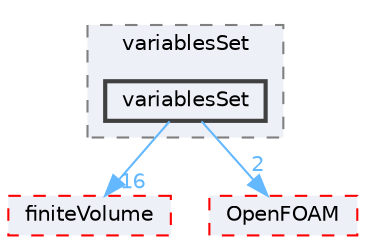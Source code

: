 digraph "src/optimisation/adjointOptimisation/adjoint/solvers/variablesSet/variablesSet"
{
 // LATEX_PDF_SIZE
  bgcolor="transparent";
  edge [fontname=Helvetica,fontsize=10,labelfontname=Helvetica,labelfontsize=10];
  node [fontname=Helvetica,fontsize=10,shape=box,height=0.2,width=0.4];
  compound=true
  subgraph clusterdir_195a59111b2a8c42961aaea2cfc6eba5 {
    graph [ bgcolor="#edf0f7", pencolor="grey50", label="variablesSet", fontname=Helvetica,fontsize=10 style="filled,dashed", URL="dir_195a59111b2a8c42961aaea2cfc6eba5.html",tooltip=""]
  dir_af23b64afe41f227ffda07f3bd24be60 [label="variablesSet", fillcolor="#edf0f7", color="grey25", style="filled,bold", URL="dir_af23b64afe41f227ffda07f3bd24be60.html",tooltip=""];
  }
  dir_9bd15774b555cf7259a6fa18f99fe99b [label="finiteVolume", fillcolor="#edf0f7", color="red", style="filled,dashed", URL="dir_9bd15774b555cf7259a6fa18f99fe99b.html",tooltip=""];
  dir_c5473ff19b20e6ec4dfe5c310b3778a8 [label="OpenFOAM", fillcolor="#edf0f7", color="red", style="filled,dashed", URL="dir_c5473ff19b20e6ec4dfe5c310b3778a8.html",tooltip=""];
  dir_af23b64afe41f227ffda07f3bd24be60->dir_9bd15774b555cf7259a6fa18f99fe99b [headlabel="16", labeldistance=1.5 headhref="dir_004257_001387.html" href="dir_004257_001387.html" color="steelblue1" fontcolor="steelblue1"];
  dir_af23b64afe41f227ffda07f3bd24be60->dir_c5473ff19b20e6ec4dfe5c310b3778a8 [headlabel="2", labeldistance=1.5 headhref="dir_004257_002695.html" href="dir_004257_002695.html" color="steelblue1" fontcolor="steelblue1"];
}
